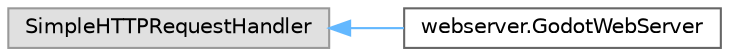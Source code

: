 digraph "类继承关系图"
{
 // LATEX_PDF_SIZE
  bgcolor="transparent";
  edge [fontname=Helvetica,fontsize=10,labelfontname=Helvetica,labelfontsize=10];
  node [fontname=Helvetica,fontsize=10,shape=box,height=0.2,width=0.4];
  rankdir="LR";
  Node0 [id="Node000000",label="SimpleHTTPRequestHandler",height=0.2,width=0.4,color="grey60", fillcolor="#E0E0E0", style="filled",tooltip=" "];
  Node0 -> Node1 [id="edge5908_Node000000_Node000001",dir="back",color="steelblue1",style="solid",tooltip=" "];
  Node1 [id="Node000001",label="webserver.GodotWebServer",height=0.2,width=0.4,color="grey40", fillcolor="white", style="filled",URL="$classwebserver_1_1_godot_web_server.html",tooltip=" "];
}
